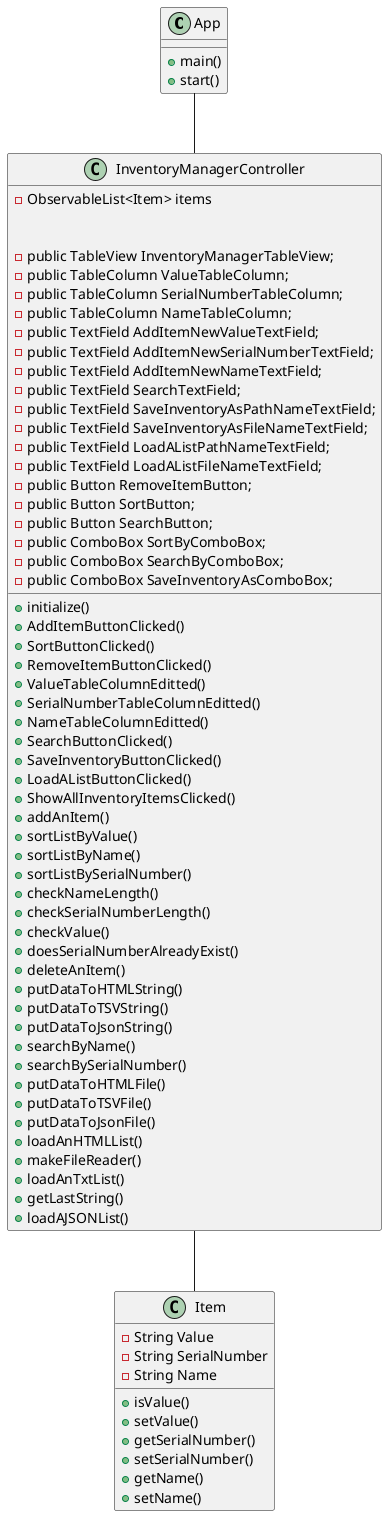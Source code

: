 @startuml
'https://plantuml.com/sequence-diagram

class App{

+main()
+start()
}

class Item{
    - String Value
    - String SerialNumber
    - String Name

    +isValue()
    +setValue()
    +getSerialNumber()
    +setSerialNumber()
    +getName()
    +setName()

}

class InventoryManagerController{
    -ObservableList<Item> items


    -public TableView InventoryManagerTableView;
    -public TableColumn ValueTableColumn;
    -public TableColumn SerialNumberTableColumn;
    -public TableColumn NameTableColumn;
    -public TextField AddItemNewValueTextField;
    -public TextField AddItemNewSerialNumberTextField;
    -public TextField AddItemNewNameTextField;
    -public TextField SearchTextField;
    -public TextField SaveInventoryAsPathNameTextField;
    -public TextField SaveInventoryAsFileNameTextField;
    -public TextField LoadAListPathNameTextField;
    -public TextField LoadAListFileNameTextField;
    -public Button RemoveItemButton;
    -public Button SortButton;
    -public Button SearchButton;
    -public ComboBox SortByComboBox;
    -public ComboBox SearchByComboBox;
    -public ComboBox SaveInventoryAsComboBox;

    +initialize()
    +AddItemButtonClicked()
    +SortButtonClicked()
    +RemoveItemButtonClicked()
    +ValueTableColumnEditted()
    +SerialNumberTableColumnEditted()
    +NameTableColumnEditted()
    +SearchButtonClicked()
    +SaveInventoryButtonClicked()
    +LoadAListButtonClicked()
    +ShowAllInventoryItemsClicked()
    +addAnItem()
    +sortListByValue()
    +sortListByName()
    +sortListBySerialNumber()
    +checkNameLength()
    +checkSerialNumberLength()
    +checkValue()
    +doesSerialNumberAlreadyExist()
    +deleteAnItem()
    +putDataToHTMLString()
    +putDataToTSVString()
    +putDataToJsonString()
    +searchByName()
    +searchBySerialNumber()
    +putDataToHTMLFile()
    +putDataToTSVFile()
    +putDataToJsonFile()
    +loadAnHTMLList()
    +makeFileReader()
    +loadAnTxtList()
    +getLastString()
    +loadAJSONList()


}



App -- InventoryManagerController
InventoryManagerController -- Item
@enduml